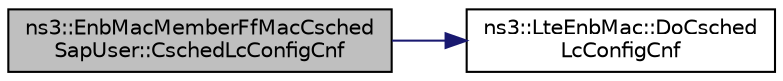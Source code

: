 digraph "ns3::EnbMacMemberFfMacCschedSapUser::CschedLcConfigCnf"
{
 // LATEX_PDF_SIZE
  edge [fontname="Helvetica",fontsize="10",labelfontname="Helvetica",labelfontsize="10"];
  node [fontname="Helvetica",fontsize="10",shape=record];
  rankdir="LR";
  Node1 [label="ns3::EnbMacMemberFfMacCsched\lSapUser::CschedLcConfigCnf",height=0.2,width=0.4,color="black", fillcolor="grey75", style="filled", fontcolor="black",tooltip="CSCHED_LC_CONFIG_CNF."];
  Node1 -> Node2 [color="midnightblue",fontsize="10",style="solid",fontname="Helvetica"];
  Node2 [label="ns3::LteEnbMac::DoCsched\lLcConfigCnf",height=0.2,width=0.4,color="black", fillcolor="white", style="filled",URL="$classns3_1_1_lte_enb_mac.html#a4a46e140a354263d5d9ea552abc39faf",tooltip="CSched LC Config configure function."];
}
